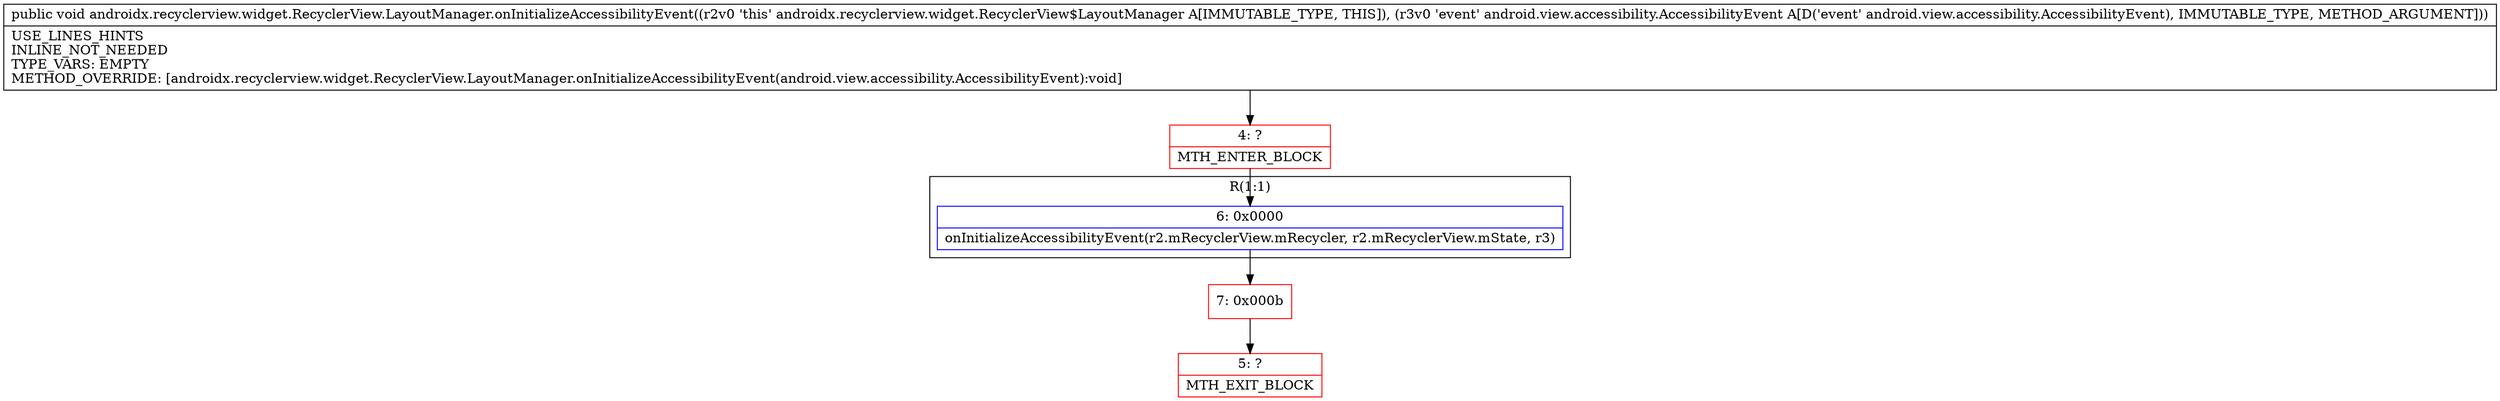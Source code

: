 digraph "CFG forandroidx.recyclerview.widget.RecyclerView.LayoutManager.onInitializeAccessibilityEvent(Landroid\/view\/accessibility\/AccessibilityEvent;)V" {
subgraph cluster_Region_1786324330 {
label = "R(1:1)";
node [shape=record,color=blue];
Node_6 [shape=record,label="{6\:\ 0x0000|onInitializeAccessibilityEvent(r2.mRecyclerView.mRecycler, r2.mRecyclerView.mState, r3)\l}"];
}
Node_4 [shape=record,color=red,label="{4\:\ ?|MTH_ENTER_BLOCK\l}"];
Node_7 [shape=record,color=red,label="{7\:\ 0x000b}"];
Node_5 [shape=record,color=red,label="{5\:\ ?|MTH_EXIT_BLOCK\l}"];
MethodNode[shape=record,label="{public void androidx.recyclerview.widget.RecyclerView.LayoutManager.onInitializeAccessibilityEvent((r2v0 'this' androidx.recyclerview.widget.RecyclerView$LayoutManager A[IMMUTABLE_TYPE, THIS]), (r3v0 'event' android.view.accessibility.AccessibilityEvent A[D('event' android.view.accessibility.AccessibilityEvent), IMMUTABLE_TYPE, METHOD_ARGUMENT]))  | USE_LINES_HINTS\lINLINE_NOT_NEEDED\lTYPE_VARS: EMPTY\lMETHOD_OVERRIDE: [androidx.recyclerview.widget.RecyclerView.LayoutManager.onInitializeAccessibilityEvent(android.view.accessibility.AccessibilityEvent):void]\l}"];
MethodNode -> Node_4;Node_6 -> Node_7;
Node_4 -> Node_6;
Node_7 -> Node_5;
}

